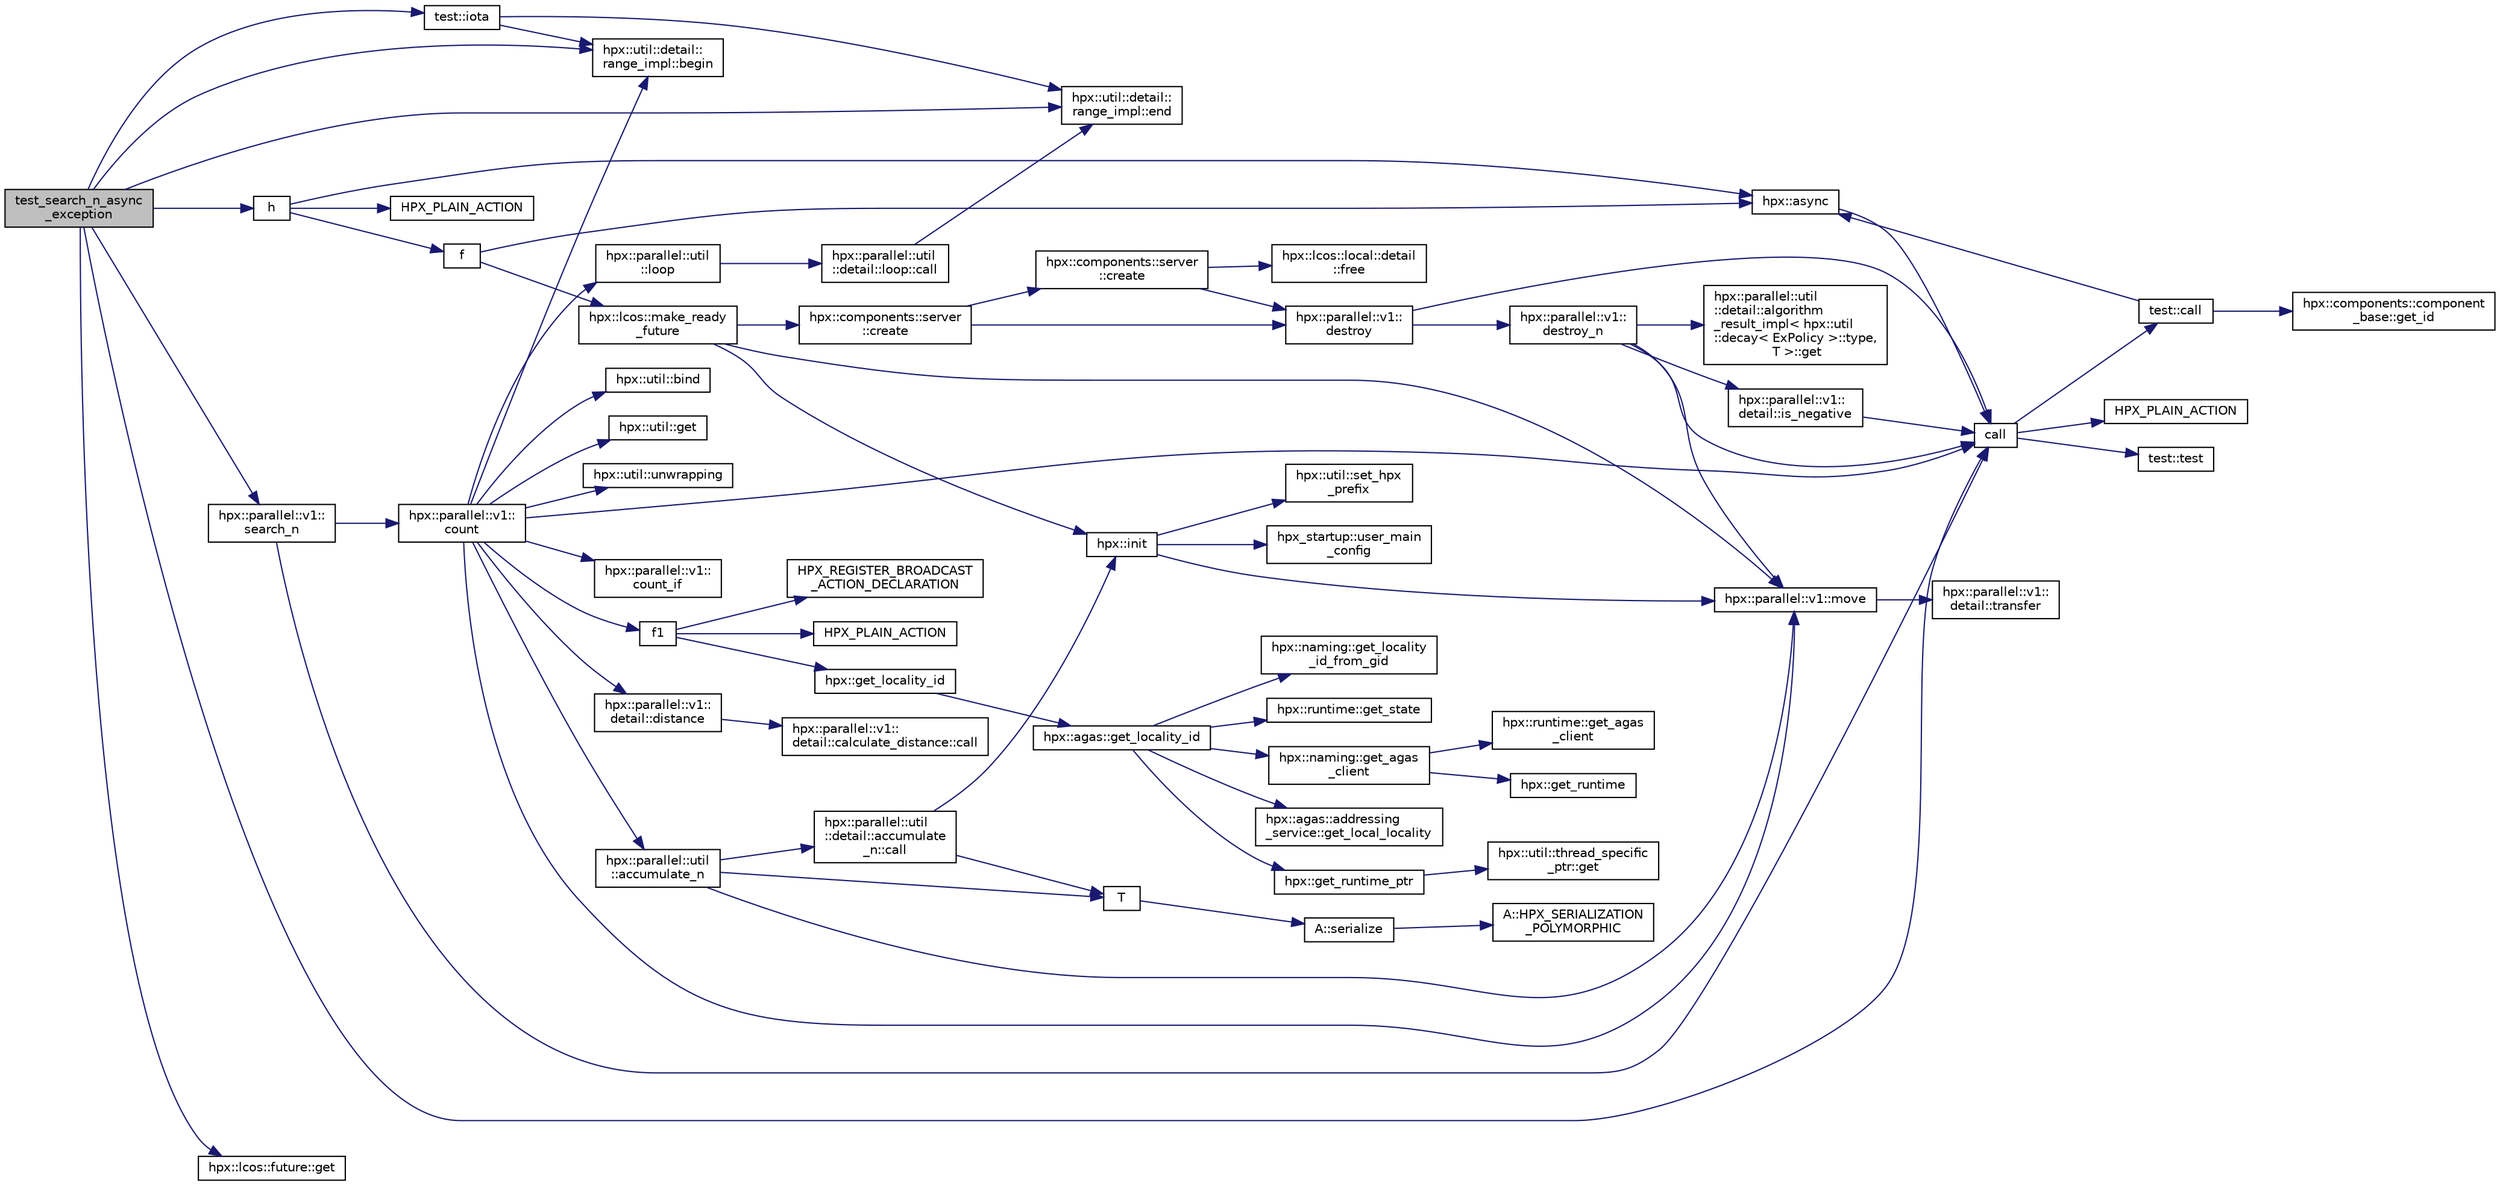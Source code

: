 digraph "test_search_n_async_exception"
{
  edge [fontname="Helvetica",fontsize="10",labelfontname="Helvetica",labelfontsize="10"];
  node [fontname="Helvetica",fontsize="10",shape=record];
  rankdir="LR";
  Node990 [label="test_search_n_async\l_exception",height=0.2,width=0.4,color="black", fillcolor="grey75", style="filled", fontcolor="black"];
  Node990 -> Node991 [color="midnightblue",fontsize="10",style="solid",fontname="Helvetica"];
  Node991 [label="test::iota",height=0.2,width=0.4,color="black", fillcolor="white", style="filled",URL="$df/d04/namespacetest.html#abdbbc37e6fb67287495e853a554c493a"];
  Node991 -> Node992 [color="midnightblue",fontsize="10",style="solid",fontname="Helvetica"];
  Node992 [label="hpx::util::detail::\lrange_impl::begin",height=0.2,width=0.4,color="black", fillcolor="white", style="filled",URL="$d4/d4a/namespacehpx_1_1util_1_1detail_1_1range__impl.html#a31e165df2b865cdd961f35ce938db41a"];
  Node991 -> Node993 [color="midnightblue",fontsize="10",style="solid",fontname="Helvetica"];
  Node993 [label="hpx::util::detail::\lrange_impl::end",height=0.2,width=0.4,color="black", fillcolor="white", style="filled",URL="$d4/d4a/namespacehpx_1_1util_1_1detail_1_1range__impl.html#afb2ea48b0902f52ee4d8b764807b4316"];
  Node990 -> Node992 [color="midnightblue",fontsize="10",style="solid",fontname="Helvetica"];
  Node990 -> Node993 [color="midnightblue",fontsize="10",style="solid",fontname="Helvetica"];
  Node990 -> Node994 [color="midnightblue",fontsize="10",style="solid",fontname="Helvetica"];
  Node994 [label="h",height=0.2,width=0.4,color="black", fillcolor="white", style="filled",URL="$d4/d13/async__unwrap__1037_8cpp.html#a68bf2774bfb21af6d8c70eaf70834b03"];
  Node994 -> Node995 [color="midnightblue",fontsize="10",style="solid",fontname="Helvetica"];
  Node995 [label="hpx::async",height=0.2,width=0.4,color="black", fillcolor="white", style="filled",URL="$d8/d83/namespacehpx.html#acb7d8e37b73b823956ce144f9a57eaa4"];
  Node995 -> Node996 [color="midnightblue",fontsize="10",style="solid",fontname="Helvetica"];
  Node996 [label="call",height=0.2,width=0.4,color="black", fillcolor="white", style="filled",URL="$d2/d67/promise__1620_8cpp.html#a58357f0b82bc761e1d0b9091ed563a70"];
  Node996 -> Node997 [color="midnightblue",fontsize="10",style="solid",fontname="Helvetica"];
  Node997 [label="test::test",height=0.2,width=0.4,color="black", fillcolor="white", style="filled",URL="$d8/d89/structtest.html#ab42d5ece712d716b04cb3f686f297a26"];
  Node996 -> Node998 [color="midnightblue",fontsize="10",style="solid",fontname="Helvetica"];
  Node998 [label="HPX_PLAIN_ACTION",height=0.2,width=0.4,color="black", fillcolor="white", style="filled",URL="$d2/d67/promise__1620_8cpp.html#ab96aab827a4b1fcaf66cfe0ba83fef23"];
  Node996 -> Node999 [color="midnightblue",fontsize="10",style="solid",fontname="Helvetica"];
  Node999 [label="test::call",height=0.2,width=0.4,color="black", fillcolor="white", style="filled",URL="$d8/d89/structtest.html#aeb29e7ed6518b9426ccf1344c52620ae"];
  Node999 -> Node995 [color="midnightblue",fontsize="10",style="solid",fontname="Helvetica"];
  Node999 -> Node1000 [color="midnightblue",fontsize="10",style="solid",fontname="Helvetica"];
  Node1000 [label="hpx::components::component\l_base::get_id",height=0.2,width=0.4,color="black", fillcolor="white", style="filled",URL="$d2/de6/classhpx_1_1components_1_1component__base.html#a4c8fd93514039bdf01c48d66d82b19cd"];
  Node994 -> Node1001 [color="midnightblue",fontsize="10",style="solid",fontname="Helvetica"];
  Node1001 [label="f",height=0.2,width=0.4,color="black", fillcolor="white", style="filled",URL="$d4/d13/async__unwrap__1037_8cpp.html#a02a6b0b4f77af9f69a841dc8262b0cd0"];
  Node1001 -> Node995 [color="midnightblue",fontsize="10",style="solid",fontname="Helvetica"];
  Node1001 -> Node1002 [color="midnightblue",fontsize="10",style="solid",fontname="Helvetica"];
  Node1002 [label="hpx::lcos::make_ready\l_future",height=0.2,width=0.4,color="black", fillcolor="white", style="filled",URL="$d2/dc9/namespacehpx_1_1lcos.html#a42997564ddfde91d475b8a2cea8f53e4"];
  Node1002 -> Node1003 [color="midnightblue",fontsize="10",style="solid",fontname="Helvetica"];
  Node1003 [label="hpx::init",height=0.2,width=0.4,color="black", fillcolor="white", style="filled",URL="$d8/d83/namespacehpx.html#a3c694ea960b47c56b33351ba16e3d76b",tooltip="Main entry point for launching the HPX runtime system. "];
  Node1003 -> Node1004 [color="midnightblue",fontsize="10",style="solid",fontname="Helvetica"];
  Node1004 [label="hpx::util::set_hpx\l_prefix",height=0.2,width=0.4,color="black", fillcolor="white", style="filled",URL="$df/dad/namespacehpx_1_1util.html#ae40a23c1ba0a48d9304dcf717a95793e"];
  Node1003 -> Node1005 [color="midnightblue",fontsize="10",style="solid",fontname="Helvetica"];
  Node1005 [label="hpx_startup::user_main\l_config",height=0.2,width=0.4,color="black", fillcolor="white", style="filled",URL="$d3/dd2/namespacehpx__startup.html#aaac571d88bd3912a4225a23eb3261637"];
  Node1003 -> Node1006 [color="midnightblue",fontsize="10",style="solid",fontname="Helvetica"];
  Node1006 [label="hpx::parallel::v1::move",height=0.2,width=0.4,color="black", fillcolor="white", style="filled",URL="$db/db9/namespacehpx_1_1parallel_1_1v1.html#aa7c4ede081ce786c9d1eb1adff495cfc"];
  Node1006 -> Node1007 [color="midnightblue",fontsize="10",style="solid",fontname="Helvetica"];
  Node1007 [label="hpx::parallel::v1::\ldetail::transfer",height=0.2,width=0.4,color="black", fillcolor="white", style="filled",URL="$d2/ddd/namespacehpx_1_1parallel_1_1v1_1_1detail.html#ab1b56a05e1885ca7cc7ffa1804dd2f3c"];
  Node1002 -> Node1008 [color="midnightblue",fontsize="10",style="solid",fontname="Helvetica"];
  Node1008 [label="hpx::components::server\l::create",height=0.2,width=0.4,color="black", fillcolor="white", style="filled",URL="$d2/da2/namespacehpx_1_1components_1_1server.html#ac776c89f3d68ceb910e8cee9fa937ab4",tooltip="Create arrays of components using their default constructor. "];
  Node1008 -> Node1009 [color="midnightblue",fontsize="10",style="solid",fontname="Helvetica"];
  Node1009 [label="hpx::components::server\l::create",height=0.2,width=0.4,color="black", fillcolor="white", style="filled",URL="$d2/da2/namespacehpx_1_1components_1_1server.html#a77d26de181c97b444565e230577981bd"];
  Node1009 -> Node1010 [color="midnightblue",fontsize="10",style="solid",fontname="Helvetica"];
  Node1010 [label="hpx::lcos::local::detail\l::free",height=0.2,width=0.4,color="black", fillcolor="white", style="filled",URL="$d4/dcb/namespacehpx_1_1lcos_1_1local_1_1detail.html#a55a940f019734e9bb045dc123cd80e48"];
  Node1009 -> Node1011 [color="midnightblue",fontsize="10",style="solid",fontname="Helvetica"];
  Node1011 [label="hpx::parallel::v1::\ldestroy",height=0.2,width=0.4,color="black", fillcolor="white", style="filled",URL="$db/db9/namespacehpx_1_1parallel_1_1v1.html#acf303558375048e8a7cc9a2c2e09477f"];
  Node1011 -> Node996 [color="midnightblue",fontsize="10",style="solid",fontname="Helvetica"];
  Node1011 -> Node1012 [color="midnightblue",fontsize="10",style="solid",fontname="Helvetica"];
  Node1012 [label="hpx::parallel::v1::\ldestroy_n",height=0.2,width=0.4,color="black", fillcolor="white", style="filled",URL="$db/db9/namespacehpx_1_1parallel_1_1v1.html#a71d0691132a300690163f5636bcd5bd3"];
  Node1012 -> Node1013 [color="midnightblue",fontsize="10",style="solid",fontname="Helvetica"];
  Node1013 [label="hpx::parallel::v1::\ldetail::is_negative",height=0.2,width=0.4,color="black", fillcolor="white", style="filled",URL="$d2/ddd/namespacehpx_1_1parallel_1_1v1_1_1detail.html#adf2e40fc4b20ad0fd442ee3118a4d527"];
  Node1013 -> Node996 [color="midnightblue",fontsize="10",style="solid",fontname="Helvetica"];
  Node1012 -> Node1014 [color="midnightblue",fontsize="10",style="solid",fontname="Helvetica"];
  Node1014 [label="hpx::parallel::util\l::detail::algorithm\l_result_impl\< hpx::util\l::decay\< ExPolicy \>::type,\l T \>::get",height=0.2,width=0.4,color="black", fillcolor="white", style="filled",URL="$d2/d42/structhpx_1_1parallel_1_1util_1_1detail_1_1algorithm__result__impl.html#ab5b051e8ec74eff5e0e62fd63f5d377e"];
  Node1012 -> Node1006 [color="midnightblue",fontsize="10",style="solid",fontname="Helvetica"];
  Node1012 -> Node996 [color="midnightblue",fontsize="10",style="solid",fontname="Helvetica"];
  Node1008 -> Node1011 [color="midnightblue",fontsize="10",style="solid",fontname="Helvetica"];
  Node1002 -> Node1006 [color="midnightblue",fontsize="10",style="solid",fontname="Helvetica"];
  Node994 -> Node1015 [color="midnightblue",fontsize="10",style="solid",fontname="Helvetica"];
  Node1015 [label="HPX_PLAIN_ACTION",height=0.2,width=0.4,color="black", fillcolor="white", style="filled",URL="$d4/d13/async__unwrap__1037_8cpp.html#ab5991a65409f0229f564e4935bd7b979"];
  Node990 -> Node1016 [color="midnightblue",fontsize="10",style="solid",fontname="Helvetica"];
  Node1016 [label="hpx::parallel::v1::\lsearch_n",height=0.2,width=0.4,color="black", fillcolor="white", style="filled",URL="$db/db9/namespacehpx_1_1parallel_1_1v1.html#a76f1677de623ee3bc79ae00e111ef70e"];
  Node1016 -> Node996 [color="midnightblue",fontsize="10",style="solid",fontname="Helvetica"];
  Node1016 -> Node1017 [color="midnightblue",fontsize="10",style="solid",fontname="Helvetica"];
  Node1017 [label="hpx::parallel::v1::\lcount",height=0.2,width=0.4,color="black", fillcolor="white", style="filled",URL="$db/db9/namespacehpx_1_1parallel_1_1v1.html#a19d058114a2bd44801aab4176b188e23"];
  Node1017 -> Node1018 [color="midnightblue",fontsize="10",style="solid",fontname="Helvetica"];
  Node1018 [label="hpx::parallel::v1::\lcount_if",height=0.2,width=0.4,color="black", fillcolor="white", style="filled",URL="$db/db9/namespacehpx_1_1parallel_1_1v1.html#ad836ff017ec208c2d6388a9b47b05ce0"];
  Node1017 -> Node1019 [color="midnightblue",fontsize="10",style="solid",fontname="Helvetica"];
  Node1019 [label="f1",height=0.2,width=0.4,color="black", fillcolor="white", style="filled",URL="$d8/d8b/broadcast_8cpp.html#a1751fbd41f2529b84514a9dbd767959a"];
  Node1019 -> Node1020 [color="midnightblue",fontsize="10",style="solid",fontname="Helvetica"];
  Node1020 [label="hpx::get_locality_id",height=0.2,width=0.4,color="black", fillcolor="white", style="filled",URL="$d8/d83/namespacehpx.html#a158d7c54a657bb364c1704033010697b",tooltip="Return the number of the locality this function is being called from. "];
  Node1020 -> Node1021 [color="midnightblue",fontsize="10",style="solid",fontname="Helvetica"];
  Node1021 [label="hpx::agas::get_locality_id",height=0.2,width=0.4,color="black", fillcolor="white", style="filled",URL="$dc/d54/namespacehpx_1_1agas.html#a491cc2ddecdf0f1a9129900caa6a4d3e"];
  Node1021 -> Node1022 [color="midnightblue",fontsize="10",style="solid",fontname="Helvetica"];
  Node1022 [label="hpx::get_runtime_ptr",height=0.2,width=0.4,color="black", fillcolor="white", style="filled",URL="$d8/d83/namespacehpx.html#af29daf2bb3e01b4d6495a1742b6cce64"];
  Node1022 -> Node1023 [color="midnightblue",fontsize="10",style="solid",fontname="Helvetica"];
  Node1023 [label="hpx::util::thread_specific\l_ptr::get",height=0.2,width=0.4,color="black", fillcolor="white", style="filled",URL="$d4/d4c/structhpx_1_1util_1_1thread__specific__ptr.html#a3b27d8520710478aa41d1f74206bdba9"];
  Node1021 -> Node1024 [color="midnightblue",fontsize="10",style="solid",fontname="Helvetica"];
  Node1024 [label="hpx::runtime::get_state",height=0.2,width=0.4,color="black", fillcolor="white", style="filled",URL="$d0/d7b/classhpx_1_1runtime.html#ab405f80e060dac95d624520f38b0524c"];
  Node1021 -> Node1025 [color="midnightblue",fontsize="10",style="solid",fontname="Helvetica"];
  Node1025 [label="hpx::naming::get_agas\l_client",height=0.2,width=0.4,color="black", fillcolor="white", style="filled",URL="$d4/dc9/namespacehpx_1_1naming.html#a0408fffd5d34b620712a801b0ae3b032"];
  Node1025 -> Node1026 [color="midnightblue",fontsize="10",style="solid",fontname="Helvetica"];
  Node1026 [label="hpx::get_runtime",height=0.2,width=0.4,color="black", fillcolor="white", style="filled",URL="$d8/d83/namespacehpx.html#aef902cc6c7dd3b9fbadf34d1e850a070"];
  Node1025 -> Node1027 [color="midnightblue",fontsize="10",style="solid",fontname="Helvetica"];
  Node1027 [label="hpx::runtime::get_agas\l_client",height=0.2,width=0.4,color="black", fillcolor="white", style="filled",URL="$d0/d7b/classhpx_1_1runtime.html#aeb5dddd30d6b9861669af8ad44d1a96a"];
  Node1021 -> Node1028 [color="midnightblue",fontsize="10",style="solid",fontname="Helvetica"];
  Node1028 [label="hpx::agas::addressing\l_service::get_local_locality",height=0.2,width=0.4,color="black", fillcolor="white", style="filled",URL="$db/d58/structhpx_1_1agas_1_1addressing__service.html#ab52c19a37c2a7a006c6c15f90ad0539c"];
  Node1021 -> Node1029 [color="midnightblue",fontsize="10",style="solid",fontname="Helvetica"];
  Node1029 [label="hpx::naming::get_locality\l_id_from_gid",height=0.2,width=0.4,color="black", fillcolor="white", style="filled",URL="$d4/dc9/namespacehpx_1_1naming.html#a7fd43037784560bd04fda9b49e33529f"];
  Node1019 -> Node1030 [color="midnightblue",fontsize="10",style="solid",fontname="Helvetica"];
  Node1030 [label="HPX_PLAIN_ACTION",height=0.2,width=0.4,color="black", fillcolor="white", style="filled",URL="$d8/d8b/broadcast_8cpp.html#a19685a0394ce6a99351f7a679f6eeefc"];
  Node1019 -> Node1031 [color="midnightblue",fontsize="10",style="solid",fontname="Helvetica"];
  Node1031 [label="HPX_REGISTER_BROADCAST\l_ACTION_DECLARATION",height=0.2,width=0.4,color="black", fillcolor="white", style="filled",URL="$d7/d38/addressing__service_8cpp.html#a573d764d9cb34eec46a4bdffcf07875f"];
  Node1017 -> Node1032 [color="midnightblue",fontsize="10",style="solid",fontname="Helvetica"];
  Node1032 [label="hpx::parallel::util\l::loop",height=0.2,width=0.4,color="black", fillcolor="white", style="filled",URL="$df/dc6/namespacehpx_1_1parallel_1_1util.html#a3f434e00f42929aac85debb8c5782213"];
  Node1032 -> Node1033 [color="midnightblue",fontsize="10",style="solid",fontname="Helvetica"];
  Node1033 [label="hpx::parallel::util\l::detail::loop::call",height=0.2,width=0.4,color="black", fillcolor="white", style="filled",URL="$da/d06/structhpx_1_1parallel_1_1util_1_1detail_1_1loop.html#a5c5e8dbda782f09cdb7bc2509e3bf09e"];
  Node1033 -> Node993 [color="midnightblue",fontsize="10",style="solid",fontname="Helvetica"];
  Node1017 -> Node1034 [color="midnightblue",fontsize="10",style="solid",fontname="Helvetica"];
  Node1034 [label="hpx::util::bind",height=0.2,width=0.4,color="black", fillcolor="white", style="filled",URL="$df/dad/namespacehpx_1_1util.html#ad844caedf82a0173d6909d910c3e48c6"];
  Node1017 -> Node1006 [color="midnightblue",fontsize="10",style="solid",fontname="Helvetica"];
  Node1017 -> Node1035 [color="midnightblue",fontsize="10",style="solid",fontname="Helvetica"];
  Node1035 [label="hpx::util::get",height=0.2,width=0.4,color="black", fillcolor="white", style="filled",URL="$df/dad/namespacehpx_1_1util.html#a5cbd3c41f03f4d4acaedaa4777e3cc02"];
  Node1017 -> Node996 [color="midnightblue",fontsize="10",style="solid",fontname="Helvetica"];
  Node1017 -> Node1036 [color="midnightblue",fontsize="10",style="solid",fontname="Helvetica"];
  Node1036 [label="hpx::parallel::v1::\ldetail::distance",height=0.2,width=0.4,color="black", fillcolor="white", style="filled",URL="$d2/ddd/namespacehpx_1_1parallel_1_1v1_1_1detail.html#a6bea3c6a5f470cad11f27ee6bab4a33f"];
  Node1036 -> Node1037 [color="midnightblue",fontsize="10",style="solid",fontname="Helvetica"];
  Node1037 [label="hpx::parallel::v1::\ldetail::calculate_distance::call",height=0.2,width=0.4,color="black", fillcolor="white", style="filled",URL="$db/dfa/structhpx_1_1parallel_1_1v1_1_1detail_1_1calculate__distance.html#a950a6627830a7d019ac0e734b0a447bf"];
  Node1017 -> Node1038 [color="midnightblue",fontsize="10",style="solid",fontname="Helvetica"];
  Node1038 [label="hpx::util::unwrapping",height=0.2,width=0.4,color="black", fillcolor="white", style="filled",URL="$df/dad/namespacehpx_1_1util.html#a7529d9ac687684c33403cdd1f9cef8e4"];
  Node1017 -> Node1039 [color="midnightblue",fontsize="10",style="solid",fontname="Helvetica"];
  Node1039 [label="hpx::parallel::util\l::accumulate_n",height=0.2,width=0.4,color="black", fillcolor="white", style="filled",URL="$df/dc6/namespacehpx_1_1parallel_1_1util.html#af19f9a2722f97c2247ea5d0dbb5e2d25"];
  Node1039 -> Node1040 [color="midnightblue",fontsize="10",style="solid",fontname="Helvetica"];
  Node1040 [label="hpx::parallel::util\l::detail::accumulate\l_n::call",height=0.2,width=0.4,color="black", fillcolor="white", style="filled",URL="$d8/d3b/structhpx_1_1parallel_1_1util_1_1detail_1_1accumulate__n.html#a765aceb8ab313fc92f7c4aaf70ccca8f"];
  Node1040 -> Node1003 [color="midnightblue",fontsize="10",style="solid",fontname="Helvetica"];
  Node1040 -> Node1041 [color="midnightblue",fontsize="10",style="solid",fontname="Helvetica"];
  Node1041 [label="T",height=0.2,width=0.4,color="black", fillcolor="white", style="filled",URL="$db/d33/polymorphic__semiintrusive__template_8cpp.html#ad187658f9cb91c1312b39ae7e896f1ea"];
  Node1041 -> Node1042 [color="midnightblue",fontsize="10",style="solid",fontname="Helvetica"];
  Node1042 [label="A::serialize",height=0.2,width=0.4,color="black", fillcolor="white", style="filled",URL="$d7/da0/struct_a.html#a5f5c287cf471e274ed9dda0da1592212"];
  Node1042 -> Node1043 [color="midnightblue",fontsize="10",style="solid",fontname="Helvetica"];
  Node1043 [label="A::HPX_SERIALIZATION\l_POLYMORPHIC",height=0.2,width=0.4,color="black", fillcolor="white", style="filled",URL="$d7/da0/struct_a.html#ada978cc156cebbafddb1f3aa4c01918c"];
  Node1039 -> Node1006 [color="midnightblue",fontsize="10",style="solid",fontname="Helvetica"];
  Node1039 -> Node1041 [color="midnightblue",fontsize="10",style="solid",fontname="Helvetica"];
  Node1017 -> Node992 [color="midnightblue",fontsize="10",style="solid",fontname="Helvetica"];
  Node990 -> Node1044 [color="midnightblue",fontsize="10",style="solid",fontname="Helvetica"];
  Node1044 [label="hpx::lcos::future::get",height=0.2,width=0.4,color="black", fillcolor="white", style="filled",URL="$d0/d33/classhpx_1_1lcos_1_1future.html#a8c28269486d5620ac48af349f17bb41c"];
  Node990 -> Node996 [color="midnightblue",fontsize="10",style="solid",fontname="Helvetica"];
}
